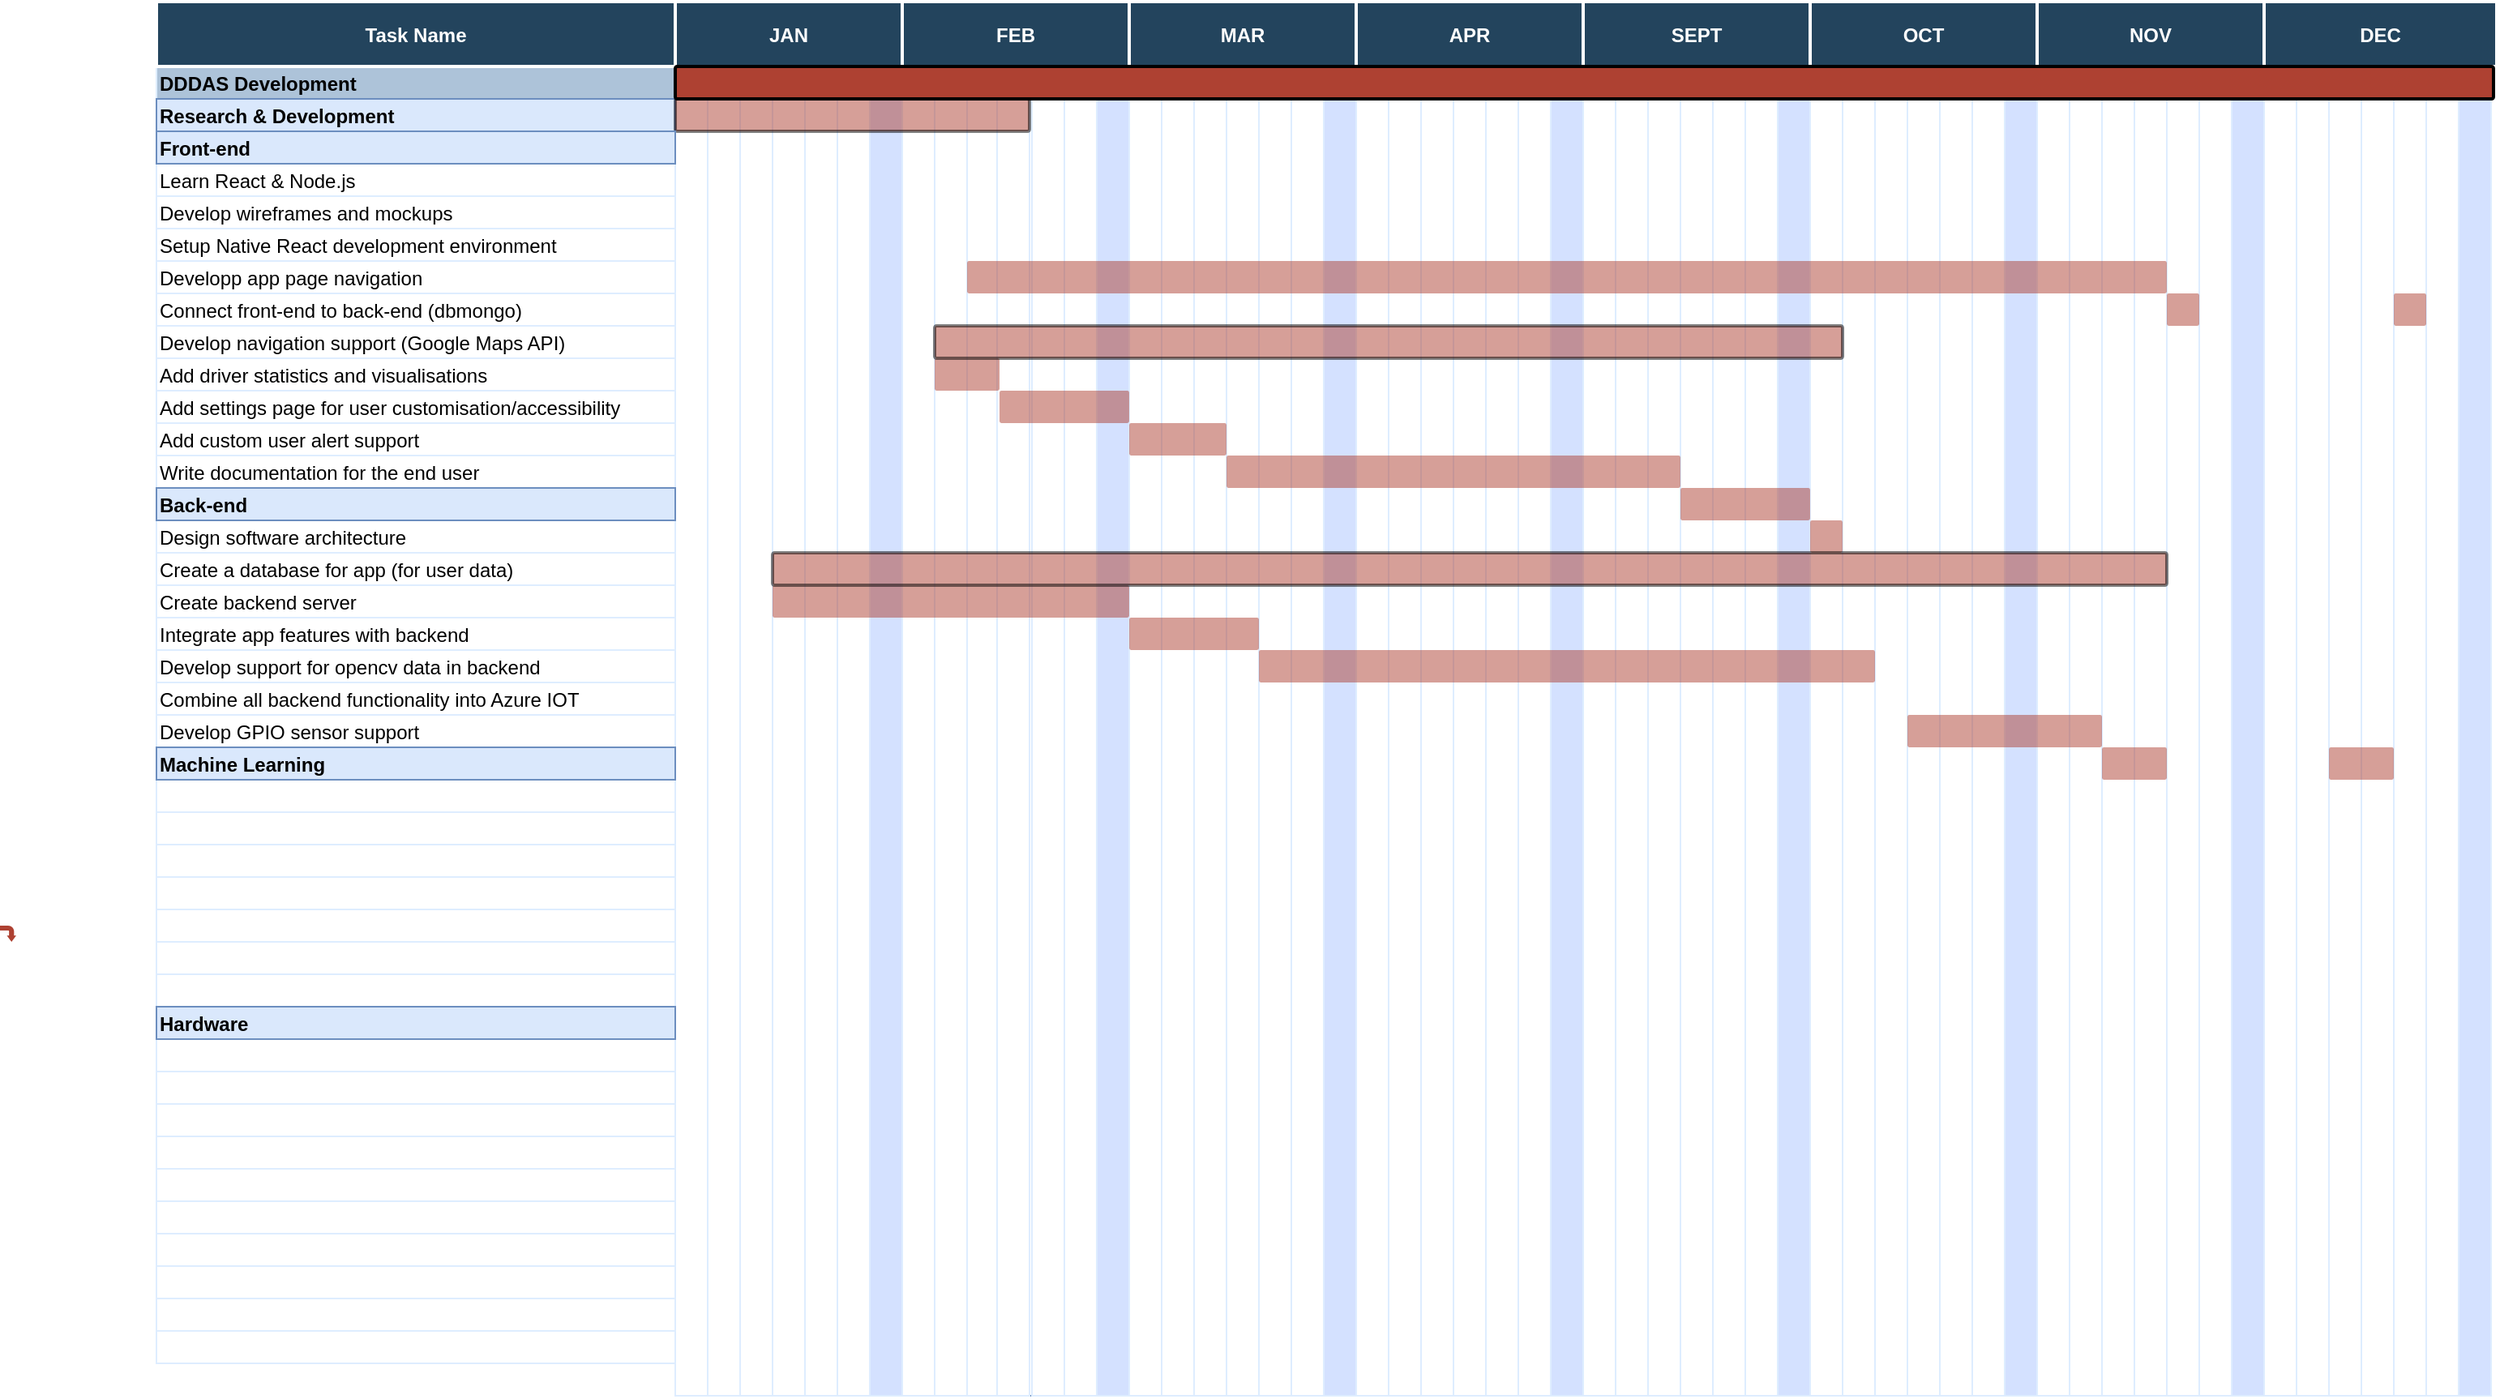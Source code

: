 <mxfile version="21.5.0" type="device">
  <diagram name="Page-1" id="8378b5f6-a2b2-b727-a746-972ab9d02e00">
    <mxGraphModel dx="1465" dy="851" grid="1" gridSize="10" guides="1" tooltips="1" connect="0" arrows="1" fold="1" page="1" pageScale="1.5" pageWidth="1169" pageHeight="827" background="none" math="0" shadow="0">
      <root>
        <mxCell id="0" />
        <mxCell id="1" parent="0" />
        <mxCell id="qoCxDfrd-XzpYqq7LQSn-343" value="" style="group;fillColor=none;strokeColor=#6c8ebf;" vertex="1" connectable="0" parent="1">
          <mxGeometry x="446.5" y="380" width="1120" height="820" as="geometry" />
        </mxCell>
        <mxCell id="239" value="" style="strokeColor=#DEEDFF" parent="qoCxDfrd-XzpYqq7LQSn-343" vertex="1">
          <mxGeometry x="920.0" y="5.737e-11" width="20.0" height="820.0" as="geometry" />
        </mxCell>
        <mxCell id="241" value="" style="strokeColor=#DEEDFF;fillColor=#D4E1FF" parent="qoCxDfrd-XzpYqq7LQSn-343" vertex="1">
          <mxGeometry x="960" y="5.737e-11" width="20.0" height="820.0" as="geometry" />
        </mxCell>
        <mxCell id="qoCxDfrd-XzpYqq7LQSn-279" value="" style="strokeColor=#DEEDFF" vertex="1" parent="qoCxDfrd-XzpYqq7LQSn-343">
          <mxGeometry x="940.0" y="5.737e-11" width="20.0" height="820.0" as="geometry" />
        </mxCell>
        <mxCell id="qoCxDfrd-XzpYqq7LQSn-286" value="" style="strokeColor=#DEEDFF" vertex="1" parent="qoCxDfrd-XzpYqq7LQSn-343">
          <mxGeometry x="980.0" y="3.442e-11" width="20.0" height="820.0" as="geometry" />
        </mxCell>
        <mxCell id="qoCxDfrd-XzpYqq7LQSn-287" value="" style="strokeColor=#DEEDFF" vertex="1" parent="qoCxDfrd-XzpYqq7LQSn-343">
          <mxGeometry x="1000.0" y="3.442e-11" width="20.0" height="820.0" as="geometry" />
        </mxCell>
        <mxCell id="qoCxDfrd-XzpYqq7LQSn-288" value="" style="strokeColor=#DEEDFF" vertex="1" parent="qoCxDfrd-XzpYqq7LQSn-343">
          <mxGeometry x="1020.0" y="5.163e-11" width="20.0" height="820.0" as="geometry" />
        </mxCell>
        <mxCell id="qoCxDfrd-XzpYqq7LQSn-289" value="" style="strokeColor=#DEEDFF" vertex="1" parent="qoCxDfrd-XzpYqq7LQSn-343">
          <mxGeometry x="1040.0" y="5.737e-11" width="20.0" height="820.0" as="geometry" />
        </mxCell>
        <mxCell id="qoCxDfrd-XzpYqq7LQSn-290" value="" style="strokeColor=#DEEDFF" vertex="1" parent="qoCxDfrd-XzpYqq7LQSn-343">
          <mxGeometry x="1060.0" y="5.737e-11" width="20.0" height="820.0" as="geometry" />
        </mxCell>
        <mxCell id="qoCxDfrd-XzpYqq7LQSn-291" value="" style="strokeColor=#DEEDFF;fillColor=#D4E1FF" vertex="1" parent="qoCxDfrd-XzpYqq7LQSn-343">
          <mxGeometry x="1100" y="5.737e-11" width="20.0" height="820.0" as="geometry" />
        </mxCell>
        <mxCell id="qoCxDfrd-XzpYqq7LQSn-294" value="" style="strokeColor=#DEEDFF" vertex="1" parent="qoCxDfrd-XzpYqq7LQSn-343">
          <mxGeometry x="1080.0" y="5.737e-11" width="20.0" height="820.0" as="geometry" />
        </mxCell>
        <mxCell id="qoCxDfrd-XzpYqq7LQSn-280" value="" style="strokeColor=#DEEDFF" vertex="1" parent="qoCxDfrd-XzpYqq7LQSn-343">
          <mxGeometry x="100.0" y="5.163e-11" width="20.0" height="820.0" as="geometry" />
        </mxCell>
        <mxCell id="qoCxDfrd-XzpYqq7LQSn-281" value="" style="strokeColor=#DEEDFF" vertex="1" parent="qoCxDfrd-XzpYqq7LQSn-343">
          <mxGeometry x="240.0" y="5.163e-11" width="20.0" height="820.0" as="geometry" />
        </mxCell>
        <mxCell id="qoCxDfrd-XzpYqq7LQSn-282" value="" style="strokeColor=#DEEDFF" vertex="1" parent="qoCxDfrd-XzpYqq7LQSn-343">
          <mxGeometry x="380.0" y="5.163e-11" width="20.0" height="820.0" as="geometry" />
        </mxCell>
        <mxCell id="qoCxDfrd-XzpYqq7LQSn-283" value="" style="strokeColor=#DEEDFF" vertex="1" parent="qoCxDfrd-XzpYqq7LQSn-343">
          <mxGeometry x="520.0" y="5.163e-11" width="20.0" height="820.0" as="geometry" />
        </mxCell>
        <mxCell id="qoCxDfrd-XzpYqq7LQSn-284" value="" style="strokeColor=#DEEDFF" vertex="1" parent="qoCxDfrd-XzpYqq7LQSn-343">
          <mxGeometry x="660.0" y="5.163e-11" width="20.0" height="820.0" as="geometry" />
        </mxCell>
        <mxCell id="qoCxDfrd-XzpYqq7LQSn-285" value="" style="strokeColor=#DEEDFF" vertex="1" parent="qoCxDfrd-XzpYqq7LQSn-343">
          <mxGeometry x="800.0" y="5.163e-11" width="20.0" height="820.0" as="geometry" />
        </mxCell>
        <mxCell id="68" value="" style="strokeColor=#DEEDFF" parent="qoCxDfrd-XzpYqq7LQSn-343" vertex="1">
          <mxGeometry width="20.0" height="820.0" as="geometry" />
        </mxCell>
        <mxCell id="194" value="" style="strokeColor=#DEEDFF" parent="qoCxDfrd-XzpYqq7LQSn-343" vertex="1">
          <mxGeometry x="20.0" y="5.737e-12" width="20.0" height="820.0" as="geometry" />
        </mxCell>
        <mxCell id="195" value="" style="strokeColor=#DEEDFF" parent="qoCxDfrd-XzpYqq7LQSn-343" vertex="1">
          <mxGeometry x="40.0" y="5.737e-12" width="20.0" height="820.0" as="geometry" />
        </mxCell>
        <mxCell id="196" value="" style="strokeColor=#DEEDFF" parent="qoCxDfrd-XzpYqq7LQSn-343" vertex="1">
          <mxGeometry x="60.0" y="5.737e-12" width="20.0" height="820.0" as="geometry" />
        </mxCell>
        <mxCell id="197" value="" style="strokeColor=#DEEDFF" parent="qoCxDfrd-XzpYqq7LQSn-343" vertex="1">
          <mxGeometry x="80.0" y="5.737e-12" width="20.0" height="820.0" as="geometry" />
        </mxCell>
        <mxCell id="199" value="" style="strokeColor=#DEEDFF;fillColor=#D4E1FF" parent="qoCxDfrd-XzpYqq7LQSn-343" vertex="1">
          <mxGeometry x="120.0" y="1.147e-11" width="20.0" height="820.0" as="geometry" />
        </mxCell>
        <mxCell id="200" value="" style="strokeColor=#DEEDFF" parent="qoCxDfrd-XzpYqq7LQSn-343" vertex="1">
          <mxGeometry x="140.0" y="1.147e-11" width="20.0" height="820.0" as="geometry" />
        </mxCell>
        <mxCell id="201" value="" style="strokeColor=#DEEDFF" parent="qoCxDfrd-XzpYqq7LQSn-343" vertex="1">
          <mxGeometry x="160.0" y="1.147e-11" width="20.0" height="820.0" as="geometry" />
        </mxCell>
        <mxCell id="202" value="" style="strokeColor=#DEEDFF" parent="qoCxDfrd-XzpYqq7LQSn-343" vertex="1">
          <mxGeometry x="180.0" y="1.721e-11" width="20.0" height="820.0" as="geometry" />
        </mxCell>
        <mxCell id="203" value="" style="strokeColor=#DEEDFF" parent="qoCxDfrd-XzpYqq7LQSn-343" vertex="1">
          <mxGeometry x="198.5" y="1.721e-11" width="20.0" height="820.0" as="geometry" />
        </mxCell>
        <mxCell id="204" value="" style="strokeColor=#DEEDFF" parent="qoCxDfrd-XzpYqq7LQSn-343" vertex="1">
          <mxGeometry x="220.0" y="1.721e-11" width="20.0" height="820.0" as="geometry" />
        </mxCell>
        <mxCell id="206" value="" style="strokeColor=#DEEDFF;fillColor=#D4E1FF" parent="qoCxDfrd-XzpYqq7LQSn-343" vertex="1">
          <mxGeometry x="260.0" y="2.295e-11" width="20.0" height="820.0" as="geometry" />
        </mxCell>
        <mxCell id="207" value="" style="strokeColor=#DEEDFF" parent="qoCxDfrd-XzpYqq7LQSn-343" vertex="1">
          <mxGeometry x="280.0" y="2.295e-11" width="20.0" height="820.0" as="geometry" />
        </mxCell>
        <mxCell id="208" value="" style="strokeColor=#DEEDFF" parent="qoCxDfrd-XzpYqq7LQSn-343" vertex="1">
          <mxGeometry x="300.0" y="2.295e-11" width="20.0" height="820.0" as="geometry" />
        </mxCell>
        <mxCell id="209" value="" style="strokeColor=#DEEDFF" parent="qoCxDfrd-XzpYqq7LQSn-343" vertex="1">
          <mxGeometry x="320.0" width="20.0" height="820.0" as="geometry" />
        </mxCell>
        <mxCell id="210" value="" style="strokeColor=#DEEDFF" parent="qoCxDfrd-XzpYqq7LQSn-343" vertex="1">
          <mxGeometry x="340.0" y="5.737e-12" width="20.0" height="820.0" as="geometry" />
        </mxCell>
        <mxCell id="211" value="" style="strokeColor=#DEEDFF" parent="qoCxDfrd-XzpYqq7LQSn-343" vertex="1">
          <mxGeometry x="360.0" y="5.737e-12" width="20.0" height="820.0" as="geometry" />
        </mxCell>
        <mxCell id="213" value="" style="strokeColor=#DEEDFF;fillColor=#D4E1FF" parent="qoCxDfrd-XzpYqq7LQSn-343" vertex="1">
          <mxGeometry x="400.0" y="2.295e-11" width="20.0" height="820.0" as="geometry" />
        </mxCell>
        <mxCell id="214" value="" style="strokeColor=#DEEDFF" parent="qoCxDfrd-XzpYqq7LQSn-343" vertex="1">
          <mxGeometry x="420.0" y="2.868e-11" width="20.0" height="820.0" as="geometry" />
        </mxCell>
        <mxCell id="215" value="" style="strokeColor=#DEEDFF" parent="qoCxDfrd-XzpYqq7LQSn-343" vertex="1">
          <mxGeometry x="440.0" y="2.868e-11" width="20.0" height="820.0" as="geometry" />
        </mxCell>
        <mxCell id="216" value="" style="strokeColor=#DEEDFF" parent="qoCxDfrd-XzpYqq7LQSn-343" vertex="1">
          <mxGeometry x="460.0" y="2.868e-11" width="20.0" height="820.0" as="geometry" />
        </mxCell>
        <mxCell id="217" value="" style="strokeColor=#DEEDFF" parent="qoCxDfrd-XzpYqq7LQSn-343" vertex="1">
          <mxGeometry x="480.0" y="2.868e-11" width="20.0" height="820.0" as="geometry" />
        </mxCell>
        <mxCell id="218" value="" style="strokeColor=#DEEDFF" parent="qoCxDfrd-XzpYqq7LQSn-343" vertex="1">
          <mxGeometry x="500.0" y="3.442e-11" width="20.0" height="820.0" as="geometry" />
        </mxCell>
        <mxCell id="220" value="" style="strokeColor=#DEEDFF;fillColor=#D4E1FF" parent="qoCxDfrd-XzpYqq7LQSn-343" vertex="1">
          <mxGeometry x="540.0" y="3.442e-11" width="20.0" height="820.0" as="geometry" />
        </mxCell>
        <mxCell id="221" value="" style="strokeColor=#DEEDFF" parent="qoCxDfrd-XzpYqq7LQSn-343" vertex="1">
          <mxGeometry x="560.0" y="3.442e-11" width="20.0" height="820.0" as="geometry" />
        </mxCell>
        <mxCell id="222" value="" style="strokeColor=#DEEDFF" parent="qoCxDfrd-XzpYqq7LQSn-343" vertex="1">
          <mxGeometry x="580.0" y="4.016e-11" width="20.0" height="820.0" as="geometry" />
        </mxCell>
        <mxCell id="223" value="" style="strokeColor=#DEEDFF" parent="qoCxDfrd-XzpYqq7LQSn-343" vertex="1">
          <mxGeometry x="600.0" y="4.016e-11" width="20.0" height="820.0" as="geometry" />
        </mxCell>
        <mxCell id="224" value="" style="strokeColor=#DEEDFF" parent="qoCxDfrd-XzpYqq7LQSn-343" vertex="1">
          <mxGeometry x="620.0" y="4.016e-11" width="20.0" height="820.0" as="geometry" />
        </mxCell>
        <mxCell id="225" value="" style="strokeColor=#DEEDFF" parent="qoCxDfrd-XzpYqq7LQSn-343" vertex="1">
          <mxGeometry x="640.0" y="4.016e-11" width="20.0" height="820.0" as="geometry" />
        </mxCell>
        <mxCell id="227" value="" style="strokeColor=#DEEDFF;fillColor=#D4E1FF" parent="qoCxDfrd-XzpYqq7LQSn-343" vertex="1">
          <mxGeometry x="680.0" y="4.589e-11" width="20.0" height="820.0" as="geometry" />
        </mxCell>
        <mxCell id="228" value="" style="strokeColor=#DEEDFF" parent="qoCxDfrd-XzpYqq7LQSn-343" vertex="1">
          <mxGeometry x="700.0" y="4.589e-11" width="20.0" height="820.0" as="geometry" />
        </mxCell>
        <mxCell id="229" value="" style="strokeColor=#DEEDFF" parent="qoCxDfrd-XzpYqq7LQSn-343" vertex="1">
          <mxGeometry x="720.0" y="4.589e-11" width="20.0" height="820.0" as="geometry" />
        </mxCell>
        <mxCell id="230" value="" style="strokeColor=#DEEDFF" parent="qoCxDfrd-XzpYqq7LQSn-343" vertex="1">
          <mxGeometry x="740.0" y="5.163e-11" width="20.0" height="820.0" as="geometry" />
        </mxCell>
        <mxCell id="231" value="" style="strokeColor=#DEEDFF" parent="qoCxDfrd-XzpYqq7LQSn-343" vertex="1">
          <mxGeometry x="760.0" y="5.163e-11" width="20.0" height="820.0" as="geometry" />
        </mxCell>
        <mxCell id="232" value="" style="strokeColor=#DEEDFF" parent="qoCxDfrd-XzpYqq7LQSn-343" vertex="1">
          <mxGeometry x="780.0" y="5.163e-11" width="20.0" height="820.0" as="geometry" />
        </mxCell>
        <mxCell id="234" value="" style="strokeColor=#DEEDFF;fillColor=#D4E1FF" parent="qoCxDfrd-XzpYqq7LQSn-343" vertex="1">
          <mxGeometry x="820.0" y="3.442e-11" width="20.0" height="820.0" as="geometry" />
        </mxCell>
        <mxCell id="235" value="" style="strokeColor=#DEEDFF" parent="qoCxDfrd-XzpYqq7LQSn-343" vertex="1">
          <mxGeometry x="840.0" y="3.442e-11" width="20.0" height="820.0" as="geometry" />
        </mxCell>
        <mxCell id="236" value="" style="strokeColor=#DEEDFF" parent="qoCxDfrd-XzpYqq7LQSn-343" vertex="1">
          <mxGeometry x="860.0" y="3.442e-11" width="20.0" height="820.0" as="geometry" />
        </mxCell>
        <mxCell id="237" value="" style="strokeColor=#DEEDFF" parent="qoCxDfrd-XzpYqq7LQSn-343" vertex="1">
          <mxGeometry x="880.0" y="5.163e-11" width="20.0" height="820.0" as="geometry" />
        </mxCell>
        <mxCell id="238" value="" style="strokeColor=#DEEDFF" parent="qoCxDfrd-XzpYqq7LQSn-343" vertex="1">
          <mxGeometry x="900.0" y="5.737e-11" width="20.0" height="820.0" as="geometry" />
        </mxCell>
        <mxCell id="248" value="" style="shape=mxgraph.flowchart.process;fillColor=#AE4132;strokeColor=none;strokeWidth=2;opacity=50" parent="1" vertex="1">
          <mxGeometry x="1366.5" y="520.0" width="20.0" height="20.0" as="geometry" />
        </mxCell>
        <mxCell id="qoCxDfrd-XzpYqq7LQSn-295" value="" style="edgeStyle=orthogonalEdgeStyle;rounded=0;orthogonalLoop=1;jettySize=auto;html=1;" edge="1" parent="1" source="qoCxDfrd-XzpYqq7LQSn-289" target="qoCxDfrd-XzpYqq7LQSn-278">
          <mxGeometry relative="1" as="geometry" />
        </mxCell>
        <mxCell id="qoCxDfrd-XzpYqq7LQSn-292" value="" style="shape=mxgraph.flowchart.process;fillColor=#AE4132;strokeColor=none;strokeWidth=2;opacity=50" vertex="1" parent="1">
          <mxGeometry x="1506.5" y="520.0" width="20.0" height="20.0" as="geometry" />
        </mxCell>
        <mxCell id="qoCxDfrd-XzpYqq7LQSn-293" value="" style="shape=mxgraph.flowchart.process;fillColor=#AE4132;strokeColor=none;strokeWidth=2;opacity=50" vertex="1" parent="1">
          <mxGeometry x="1466.5" y="800.0" width="40" height="20.0" as="geometry" />
        </mxCell>
        <mxCell id="qoCxDfrd-XzpYqq7LQSn-278" value="DEC" style="fillColor=#23445D;strokeColor=#FFFFFF;strokeWidth=2;fontColor=#FFFFFF;fontStyle=1" vertex="1" parent="1">
          <mxGeometry x="1426.5" y="340" width="143.5" height="40" as="geometry" />
        </mxCell>
        <mxCell id="64" value="DDDAS Development" style="align=left;strokeColor=#DEEDFF;fillColor=#ADC3D9;fontStyle=1" parent="1" vertex="1">
          <mxGeometry x="126.5" y="380" width="320" height="20" as="geometry" />
        </mxCell>
        <mxCell id="70" value="Research &amp; Development" style="align=left;strokeColor=#6c8ebf;fillColor=#dae8fc;fontStyle=1" parent="1" vertex="1">
          <mxGeometry x="126.5" y="400.0" width="320.0" height="20" as="geometry" />
        </mxCell>
        <mxCell id="175" value="Learn React &amp; Node.js" style="align=left;strokeColor=#DEEDFF;fontStyle=0" parent="1" vertex="1">
          <mxGeometry x="126.5" y="440.0" width="320.0" height="20" as="geometry" />
        </mxCell>
        <mxCell id="2" value="Task Name" style="fillColor=#23445D;strokeColor=#FFFFFF;strokeWidth=2;fontColor=#FFFFFF;fontStyle=1" parent="1" vertex="1">
          <mxGeometry x="126.5" y="340" width="320" height="40" as="geometry" />
        </mxCell>
        <mxCell id="242" value="" style="shape=mxgraph.flowchart.process;fillColor=#AE4132;strokeColor=#000000;strokeWidth=2;opacity=50" parent="1" vertex="1">
          <mxGeometry x="446.5" y="400" width="218.5" height="20" as="geometry" />
        </mxCell>
        <mxCell id="243" value="" style="shape=mxgraph.arrows.bent_right_arrow;fillColor=#AE4132;strokeColor=none;strokeWidth=2;direction=south" parent="1" vertex="1">
          <mxGeometry x="30.0" y="910.0" width="10.0" height="10.0" as="geometry" />
        </mxCell>
        <mxCell id="247" value="" style="shape=mxgraph.flowchart.process;fillColor=#AE4132;strokeColor=none;strokeWidth=2;opacity=50" parent="1" vertex="1">
          <mxGeometry x="626.5" y="500.0" width="740.0" height="20.0" as="geometry" />
        </mxCell>
        <mxCell id="255" value="" style="shape=mxgraph.flowchart.process;fillColor=#AE4132;strokeColor=none;strokeWidth=2;opacity=50" parent="1" vertex="1">
          <mxGeometry x="606.5" y="560.0" width="40" height="20.0" as="geometry" />
        </mxCell>
        <mxCell id="256" value="" style="shape=mxgraph.flowchart.process;fillColor=#AE4132;strokeColor=#000000;strokeWidth=2;opacity=50" parent="1" vertex="1">
          <mxGeometry x="606.5" y="540.0" width="560" height="20.0" as="geometry" />
        </mxCell>
        <mxCell id="257" value="" style="shape=mxgraph.flowchart.process;fillColor=#AE4132;strokeColor=none;strokeWidth=2;opacity=50" parent="1" vertex="1">
          <mxGeometry x="646.5" y="580.0" width="80.0" height="20.0" as="geometry" />
        </mxCell>
        <mxCell id="258" value="" style="shape=mxgraph.flowchart.process;fillColor=#AE4132;strokeColor=none;strokeWidth=2;opacity=50" parent="1" vertex="1">
          <mxGeometry x="726.5" y="600.0" width="60.0" height="20.0" as="geometry" />
        </mxCell>
        <mxCell id="259" value="" style="shape=mxgraph.flowchart.process;fillColor=#AE4132;strokeColor=none;strokeWidth=2;opacity=50" parent="1" vertex="1">
          <mxGeometry x="786.5" y="620.0" width="280.0" height="20.0" as="geometry" />
        </mxCell>
        <mxCell id="260" value="" style="shape=mxgraph.flowchart.process;fillColor=#AE4132;strokeColor=none;strokeWidth=2;opacity=50" parent="1" vertex="1">
          <mxGeometry x="1066.5" y="640.0" width="80.0" height="20.0" as="geometry" />
        </mxCell>
        <mxCell id="261" value="" style="shape=mxgraph.flowchart.process;fillColor=#AE4132;strokeColor=none;strokeWidth=2;opacity=50" parent="1" vertex="1">
          <mxGeometry x="1146.5" y="660.0" width="20.0" height="20.0" as="geometry" />
        </mxCell>
        <mxCell id="262" value="" style="shape=mxgraph.flowchart.process;fillColor=#AE4132;strokeColor=none;strokeWidth=2;opacity=50" parent="1" vertex="1">
          <mxGeometry x="506.5" y="700.0" width="220.0" height="20.0" as="geometry" />
        </mxCell>
        <mxCell id="263" value="" style="shape=mxgraph.flowchart.process;fillColor=#AE4132;strokeColor=none;strokeWidth=2;opacity=50" parent="1" vertex="1">
          <mxGeometry x="726.5" y="720.0" width="80.0" height="20.0" as="geometry" />
        </mxCell>
        <mxCell id="264" value="" style="shape=mxgraph.flowchart.process;fillColor=#AE4132;strokeColor=none;strokeWidth=2;opacity=50" parent="1" vertex="1">
          <mxGeometry x="806.5" y="740.0" width="380.0" height="20.0" as="geometry" />
        </mxCell>
        <mxCell id="266" value="" style="shape=mxgraph.flowchart.process;fillColor=#AE4132;strokeColor=none;strokeWidth=2;opacity=50" parent="1" vertex="1">
          <mxGeometry x="1206.5" y="780.0" width="120.0" height="20.0" as="geometry" />
        </mxCell>
        <mxCell id="267" value="" style="shape=mxgraph.flowchart.process;fillColor=#AE4132;strokeColor=none;strokeWidth=2;opacity=50" parent="1" vertex="1">
          <mxGeometry x="1326.5" y="800.0" width="40" height="20.0" as="geometry" />
        </mxCell>
        <mxCell id="268" value="" style="shape=mxgraph.flowchart.process;fillColor=#AE4132;strokeColor=#000000;strokeWidth=2;opacity=50" parent="1" vertex="1">
          <mxGeometry x="506.5" y="680.0" width="860" height="20.0" as="geometry" />
        </mxCell>
        <mxCell id="4" value="JAN" style="fillColor=#23445D;strokeColor=#FFFFFF;strokeWidth=2;fontColor=#FFFFFF;fontStyle=1" parent="1" vertex="1">
          <mxGeometry x="446.5" y="340.0" width="140" height="40.0" as="geometry" />
        </mxCell>
        <mxCell id="15" value="FEB" style="fillColor=#23445D;strokeColor=#FFFFFF;strokeWidth=2;fontColor=#FFFFFF;fontStyle=1" parent="1" vertex="1">
          <mxGeometry x="586.5" y="340.0" width="140" height="40.0" as="geometry" />
        </mxCell>
        <mxCell id="23" value="MAR" style="fillColor=#23445D;strokeColor=#FFFFFF;strokeWidth=2;fontColor=#FFFFFF;fontStyle=1" parent="1" vertex="1">
          <mxGeometry x="726.5" y="340.0" width="140" height="40.0" as="geometry" />
        </mxCell>
        <mxCell id="31" value="APR" style="fillColor=#23445D;strokeColor=#FFFFFF;strokeWidth=2;fontColor=#FFFFFF;fontStyle=1" parent="1" vertex="1">
          <mxGeometry x="866.5" y="340.0" width="140" height="40.0" as="geometry" />
        </mxCell>
        <mxCell id="39" value="SEPT" style="fillColor=#23445D;strokeColor=#FFFFFF;strokeWidth=2;fontColor=#FFFFFF;fontStyle=1" parent="1" vertex="1">
          <mxGeometry x="1006.5" y="340.0" width="140" height="40.0" as="geometry" />
        </mxCell>
        <mxCell id="47" value="OCT" style="fillColor=#23445D;strokeColor=#FFFFFF;strokeWidth=2;fontColor=#FFFFFF;fontStyle=1" parent="1" vertex="1">
          <mxGeometry x="1146.5" y="340" width="140" height="40.0" as="geometry" />
        </mxCell>
        <mxCell id="55" value="NOV" style="fillColor=#23445D;strokeColor=#FFFFFF;strokeWidth=2;fontColor=#FFFFFF;fontStyle=1" parent="1" vertex="1">
          <mxGeometry x="1286.5" y="340.0" width="140" height="40.0" as="geometry" />
        </mxCell>
        <mxCell id="254" value="" style="shape=mxgraph.flowchart.process;fillColor=#AE4132;strokeColor=#000000;strokeWidth=2;opacity=100" parent="1" vertex="1">
          <mxGeometry x="446.5" y="380" width="1121.5" height="20" as="geometry" />
        </mxCell>
        <mxCell id="qoCxDfrd-XzpYqq7LQSn-299" value="Front-end" style="align=left;strokeColor=#6c8ebf;fillColor=#dae8fc;fontStyle=1" vertex="1" parent="1">
          <mxGeometry x="126.5" y="420.0" width="320.0" height="20" as="geometry" />
        </mxCell>
        <mxCell id="qoCxDfrd-XzpYqq7LQSn-300" value="Develop wireframes and mockups" style="align=left;strokeColor=#DEEDFF" vertex="1" parent="1">
          <mxGeometry x="126.5" y="460.0" width="320.0" height="20" as="geometry" />
        </mxCell>
        <mxCell id="qoCxDfrd-XzpYqq7LQSn-301" value="Setup Native React development environment" style="align=left;strokeColor=#DEEDFF" vertex="1" parent="1">
          <mxGeometry x="126.5" y="480.0" width="320.0" height="20" as="geometry" />
        </mxCell>
        <mxCell id="qoCxDfrd-XzpYqq7LQSn-302" value="Developp app page navigation" style="align=left;strokeColor=#DEEDFF" vertex="1" parent="1">
          <mxGeometry x="126.5" y="500.0" width="320.0" height="20" as="geometry" />
        </mxCell>
        <mxCell id="qoCxDfrd-XzpYqq7LQSn-303" value="Connect front-end to back-end (dbmongo)" style="align=left;strokeColor=#DEEDFF" vertex="1" parent="1">
          <mxGeometry x="126.5" y="520.0" width="320.0" height="20" as="geometry" />
        </mxCell>
        <mxCell id="qoCxDfrd-XzpYqq7LQSn-304" value="Develop navigation support (Google Maps API)" style="align=left;strokeColor=#DEEDFF" vertex="1" parent="1">
          <mxGeometry x="126.5" y="540.0" width="320.0" height="20" as="geometry" />
        </mxCell>
        <mxCell id="qoCxDfrd-XzpYqq7LQSn-305" value="Add driver statistics and visualisations" style="align=left;strokeColor=#DEEDFF" vertex="1" parent="1">
          <mxGeometry x="126.5" y="560.0" width="320.0" height="20" as="geometry" />
        </mxCell>
        <mxCell id="qoCxDfrd-XzpYqq7LQSn-306" value="Add custom user alert support" style="align=left;strokeColor=#DEEDFF" vertex="1" parent="1">
          <mxGeometry x="126.5" y="600.0" width="320.0" height="20" as="geometry" />
        </mxCell>
        <mxCell id="qoCxDfrd-XzpYqq7LQSn-307" value="Write documentation for the end user" style="align=left;strokeColor=#DEEDFF" vertex="1" parent="1">
          <mxGeometry x="126.5" y="620.0" width="320.0" height="20" as="geometry" />
        </mxCell>
        <mxCell id="qoCxDfrd-XzpYqq7LQSn-309" value="Add settings page for user customisation/accessibility" style="align=left;strokeColor=#DEEDFF" vertex="1" parent="1">
          <mxGeometry x="126.5" y="580.0" width="320.0" height="20" as="geometry" />
        </mxCell>
        <mxCell id="qoCxDfrd-XzpYqq7LQSn-311" value="Design software architecture" style="align=left;strokeColor=#DEEDFF" vertex="1" parent="1">
          <mxGeometry x="126.5" y="660.0" width="320.0" height="20" as="geometry" />
        </mxCell>
        <mxCell id="qoCxDfrd-XzpYqq7LQSn-312" value="Create a database for app (for user data)" style="align=left;strokeColor=#DEEDFF" vertex="1" parent="1">
          <mxGeometry x="126.5" y="680.0" width="320.0" height="20" as="geometry" />
        </mxCell>
        <mxCell id="qoCxDfrd-XzpYqq7LQSn-313" value="Create backend server" style="align=left;strokeColor=#DEEDFF" vertex="1" parent="1">
          <mxGeometry x="126.5" y="700.0" width="320.0" height="20" as="geometry" />
        </mxCell>
        <mxCell id="qoCxDfrd-XzpYqq7LQSn-314" value="Integrate app features with backend" style="align=left;strokeColor=#DEEDFF" vertex="1" parent="1">
          <mxGeometry x="126.5" y="720.0" width="320.0" height="20" as="geometry" />
        </mxCell>
        <mxCell id="qoCxDfrd-XzpYqq7LQSn-316" value="Develop support for opencv data in backend" style="align=left;strokeColor=#DEEDFF" vertex="1" parent="1">
          <mxGeometry x="126.5" y="740.0" width="320.0" height="20" as="geometry" />
        </mxCell>
        <mxCell id="qoCxDfrd-XzpYqq7LQSn-317" value="Combine all backend functionality into Azure IOT" style="align=left;strokeColor=#DEEDFF" vertex="1" parent="1">
          <mxGeometry x="126.5" y="760.0" width="320.0" height="20" as="geometry" />
        </mxCell>
        <mxCell id="qoCxDfrd-XzpYqq7LQSn-318" value="Develop GPIO sensor support" style="align=left;strokeColor=#DEEDFF" vertex="1" parent="1">
          <mxGeometry x="126.5" y="780.0" width="320.0" height="20" as="geometry" />
        </mxCell>
        <mxCell id="qoCxDfrd-XzpYqq7LQSn-320" value="" style="align=left;strokeColor=#DEEDFF" vertex="1" parent="1">
          <mxGeometry x="126.5" y="820.0" width="320.0" height="20" as="geometry" />
        </mxCell>
        <mxCell id="qoCxDfrd-XzpYqq7LQSn-321" value="" style="align=left;strokeColor=#DEEDFF" vertex="1" parent="1">
          <mxGeometry x="126.5" y="840.0" width="320.0" height="20" as="geometry" />
        </mxCell>
        <mxCell id="qoCxDfrd-XzpYqq7LQSn-322" value="" style="align=left;strokeColor=#DEEDFF" vertex="1" parent="1">
          <mxGeometry x="126.5" y="860.0" width="320.0" height="20" as="geometry" />
        </mxCell>
        <mxCell id="qoCxDfrd-XzpYqq7LQSn-323" value="" style="align=left;strokeColor=#DEEDFF" vertex="1" parent="1">
          <mxGeometry x="126.5" y="880.0" width="320.0" height="20" as="geometry" />
        </mxCell>
        <mxCell id="qoCxDfrd-XzpYqq7LQSn-324" value="" style="align=left;strokeColor=#DEEDFF" vertex="1" parent="1">
          <mxGeometry x="126.5" y="900.0" width="320.0" height="20" as="geometry" />
        </mxCell>
        <mxCell id="qoCxDfrd-XzpYqq7LQSn-325" value="" style="align=left;strokeColor=#DEEDFF" vertex="1" parent="1">
          <mxGeometry x="126.5" y="920.0" width="320.0" height="20" as="geometry" />
        </mxCell>
        <mxCell id="qoCxDfrd-XzpYqq7LQSn-326" value="" style="align=left;strokeColor=#DEEDFF" vertex="1" parent="1">
          <mxGeometry x="126.5" y="940.0" width="320.0" height="20" as="geometry" />
        </mxCell>
        <mxCell id="qoCxDfrd-XzpYqq7LQSn-328" value="" style="align=left;strokeColor=#DEEDFF" vertex="1" parent="1">
          <mxGeometry x="126.5" y="980.0" width="320.0" height="20" as="geometry" />
        </mxCell>
        <mxCell id="qoCxDfrd-XzpYqq7LQSn-329" value="" style="align=left;strokeColor=#DEEDFF" vertex="1" parent="1">
          <mxGeometry x="126.5" y="1000.0" width="320.0" height="20" as="geometry" />
        </mxCell>
        <mxCell id="qoCxDfrd-XzpYqq7LQSn-330" value="" style="align=left;strokeColor=#DEEDFF" vertex="1" parent="1">
          <mxGeometry x="126.5" y="1020.0" width="320.0" height="20" as="geometry" />
        </mxCell>
        <mxCell id="qoCxDfrd-XzpYqq7LQSn-331" value="" style="align=left;strokeColor=#DEEDFF" vertex="1" parent="1">
          <mxGeometry x="126.5" y="1040.0" width="320.0" height="20" as="geometry" />
        </mxCell>
        <mxCell id="qoCxDfrd-XzpYqq7LQSn-332" value="Back-end" style="align=left;strokeColor=#6c8ebf;fillColor=#dae8fc;fontStyle=1" vertex="1" parent="1">
          <mxGeometry x="126.5" y="640.0" width="320.0" height="20" as="geometry" />
        </mxCell>
        <mxCell id="qoCxDfrd-XzpYqq7LQSn-333" value="Machine Learning" style="align=left;strokeColor=#6c8ebf;fillColor=#dae8fc;fontStyle=1" vertex="1" parent="1">
          <mxGeometry x="126.5" y="800.0" width="320.0" height="20" as="geometry" />
        </mxCell>
        <mxCell id="qoCxDfrd-XzpYqq7LQSn-334" value="Hardware" style="align=left;strokeColor=#6c8ebf;fillColor=#dae8fc;fontStyle=1" vertex="1" parent="1">
          <mxGeometry x="126.5" y="960.0" width="320.0" height="20" as="geometry" />
        </mxCell>
        <mxCell id="qoCxDfrd-XzpYqq7LQSn-335" value="" style="align=left;strokeColor=#DEEDFF" vertex="1" parent="1">
          <mxGeometry x="126.5" y="1060.0" width="320.0" height="20" as="geometry" />
        </mxCell>
        <mxCell id="qoCxDfrd-XzpYqq7LQSn-336" value="" style="align=left;strokeColor=#DEEDFF" vertex="1" parent="1">
          <mxGeometry x="126.5" y="1080.0" width="320.0" height="20" as="geometry" />
        </mxCell>
        <mxCell id="qoCxDfrd-XzpYqq7LQSn-337" value="" style="align=left;strokeColor=#DEEDFF" vertex="1" parent="1">
          <mxGeometry x="126.5" y="1100.0" width="320.0" height="20" as="geometry" />
        </mxCell>
        <mxCell id="qoCxDfrd-XzpYqq7LQSn-338" value="" style="align=left;strokeColor=#DEEDFF" vertex="1" parent="1">
          <mxGeometry x="126.5" y="1120.0" width="320.0" height="20" as="geometry" />
        </mxCell>
        <mxCell id="qoCxDfrd-XzpYqq7LQSn-339" value="" style="align=left;strokeColor=#DEEDFF" vertex="1" parent="1">
          <mxGeometry x="126.5" y="1140.0" width="320.0" height="20" as="geometry" />
        </mxCell>
        <mxCell id="qoCxDfrd-XzpYqq7LQSn-340" value="" style="align=left;strokeColor=#DEEDFF" vertex="1" parent="1">
          <mxGeometry x="126.5" y="1160.0" width="320.0" height="20" as="geometry" />
        </mxCell>
      </root>
    </mxGraphModel>
  </diagram>
</mxfile>

